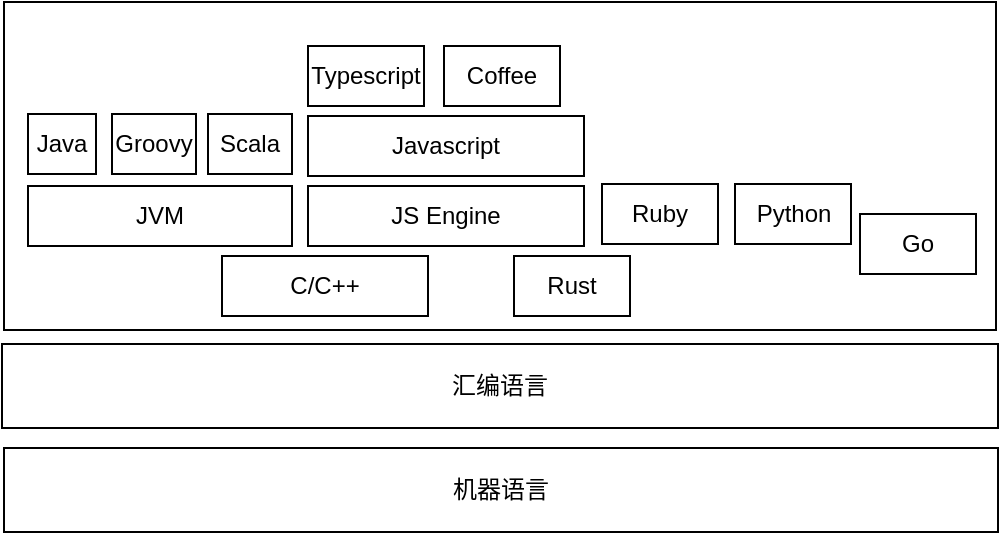 <mxfile pages="3" version="11.2.8" type="device"><diagram id="R4d-ojIVpMKl12JTB2aD" name="lang"><mxGraphModel dx="1431" dy="713" grid="0" gridSize="10" guides="1" tooltips="1" connect="1" arrows="1" fold="1" page="0" pageScale="1" pageWidth="850" pageHeight="1100" math="0" shadow="0"><root><mxCell id="0"/><mxCell id="1" parent="0"/><mxCell id="JMcVEgMcYqvGaJ3_zaJe-1" value="" style="rounded=0;whiteSpace=wrap;html=1;" parent="1" vertex="1"><mxGeometry x="237" y="85" width="496" height="164" as="geometry"/></mxCell><mxCell id="JMcVEgMcYqvGaJ3_zaJe-2" value="汇编语言" style="rounded=0;whiteSpace=wrap;html=1;" parent="1" vertex="1"><mxGeometry x="236" y="256" width="498" height="42" as="geometry"/></mxCell><mxCell id="JMcVEgMcYqvGaJ3_zaJe-3" value="机器语言" style="rounded=0;whiteSpace=wrap;html=1;" parent="1" vertex="1"><mxGeometry x="237" y="308" width="497" height="42" as="geometry"/></mxCell><mxCell id="JMcVEgMcYqvGaJ3_zaJe-4" value="C/C++" style="rounded=0;whiteSpace=wrap;html=1;" parent="1" vertex="1"><mxGeometry x="346" y="212" width="103" height="30" as="geometry"/></mxCell><mxCell id="JMcVEgMcYqvGaJ3_zaJe-5" value="Rust" style="rounded=0;whiteSpace=wrap;html=1;" parent="1" vertex="1"><mxGeometry x="492" y="212" width="58" height="30" as="geometry"/></mxCell><mxCell id="JMcVEgMcYqvGaJ3_zaJe-6" value="JVM" style="rounded=0;whiteSpace=wrap;html=1;" parent="1" vertex="1"><mxGeometry x="249" y="177" width="132" height="30" as="geometry"/></mxCell><mxCell id="JMcVEgMcYqvGaJ3_zaJe-7" value="Java" style="rounded=0;whiteSpace=wrap;html=1;" parent="1" vertex="1"><mxGeometry x="249" y="141" width="34" height="30" as="geometry"/></mxCell><mxCell id="JMcVEgMcYqvGaJ3_zaJe-8" value="Groovy" style="rounded=0;whiteSpace=wrap;html=1;" parent="1" vertex="1"><mxGeometry x="291" y="141" width="42" height="30" as="geometry"/></mxCell><mxCell id="JMcVEgMcYqvGaJ3_zaJe-9" value="Scala" style="rounded=0;whiteSpace=wrap;html=1;" parent="1" vertex="1"><mxGeometry x="339" y="141" width="42" height="30" as="geometry"/></mxCell><mxCell id="JMcVEgMcYqvGaJ3_zaJe-10" value="Go" style="rounded=0;whiteSpace=wrap;html=1;" parent="1" vertex="1"><mxGeometry x="665" y="191" width="58" height="30" as="geometry"/></mxCell><mxCell id="JMcVEgMcYqvGaJ3_zaJe-11" value="JS Engine" style="rounded=0;whiteSpace=wrap;html=1;" parent="1" vertex="1"><mxGeometry x="389" y="177" width="138" height="30" as="geometry"/></mxCell><mxCell id="JMcVEgMcYqvGaJ3_zaJe-12" value="Javascript" style="rounded=0;whiteSpace=wrap;html=1;" parent="1" vertex="1"><mxGeometry x="389" y="142" width="138" height="30" as="geometry"/></mxCell><mxCell id="JMcVEgMcYqvGaJ3_zaJe-13" value="Typescript" style="rounded=0;whiteSpace=wrap;html=1;" parent="1" vertex="1"><mxGeometry x="389" y="107" width="58" height="30" as="geometry"/></mxCell><mxCell id="JMcVEgMcYqvGaJ3_zaJe-14" value="Coffee" style="rounded=0;whiteSpace=wrap;html=1;" parent="1" vertex="1"><mxGeometry x="457" y="107" width="58" height="30" as="geometry"/></mxCell><mxCell id="JMcVEgMcYqvGaJ3_zaJe-15" value="Ruby" style="rounded=0;whiteSpace=wrap;html=1;" parent="1" vertex="1"><mxGeometry x="536" y="176" width="58" height="30" as="geometry"/></mxCell><mxCell id="JMcVEgMcYqvGaJ3_zaJe-16" value="Python" style="rounded=0;whiteSpace=wrap;html=1;" parent="1" vertex="1"><mxGeometry x="602.5" y="176" width="58" height="30" as="geometry"/></mxCell></root></mxGraphModel></diagram><diagram id="ZDaEsQgdt-16Xwe4yES7" name="第 2 页"><mxGraphModel dx="1591" dy="669" grid="0" gridSize="10" guides="1" tooltips="1" connect="1" arrows="1" fold="1" page="0" pageScale="1" pageWidth="827" pageHeight="1169" math="0" shadow="0"><root><mxCell id="86_Rz2h8Z3-GTgbAWhvN-0"/><mxCell id="86_Rz2h8Z3-GTgbAWhvN-1" parent="86_Rz2h8Z3-GTgbAWhvN-0"/><mxCell id="86_Rz2h8Z3-GTgbAWhvN-6" value="" style="rounded=0;whiteSpace=wrap;html=1;dashed=1;" vertex="1" parent="86_Rz2h8Z3-GTgbAWhvN-1"><mxGeometry x="-37" y="232" width="305" height="166" as="geometry"/></mxCell><mxCell id="86_Rz2h8Z3-GTgbAWhvN-3" value="Virtual DOM" style="rounded=0;whiteSpace=wrap;html=1;fillColor=#dae8fc;strokeColor=#6c8ebf;" vertex="1" parent="86_Rz2h8Z3-GTgbAWhvN-1"><mxGeometry x="-29" y="241" width="283" height="42" as="geometry"/></mxCell><mxCell id="86_Rz2h8Z3-GTgbAWhvN-4" value="User Components" style="rounded=0;whiteSpace=wrap;html=1;fillColor=#fff2cc;strokeColor=#d6b656;" vertex="1" parent="86_Rz2h8Z3-GTgbAWhvN-1"><mxGeometry x="-29" y="177.5" width="283" height="44" as="geometry"/></mxCell><mxCell id="86_Rz2h8Z3-GTgbAWhvN-5" value="DOM" style="rounded=0;whiteSpace=wrap;html=1;fillColor=#d5e8d4;strokeColor=#82b366;" vertex="1" parent="86_Rz2h8Z3-GTgbAWhvN-1"><mxGeometry x="-29" y="336.5" width="283" height="44" as="geometry"/></mxCell><mxCell id="86_Rz2h8Z3-GTgbAWhvN-7" value="map" style="shape=flexArrow;endArrow=classic;html=1;endWidth=40;endSize=7.35;width=28;" edge="1" parent="86_Rz2h8Z3-GTgbAWhvN-1"><mxGeometry width="50" height="50" relative="1" as="geometry"><mxPoint x="111.5" y="291.5" as="sourcePoint"/><mxPoint x="111.5" y="328.5" as="targetPoint"/></mxGeometry></mxCell></root></mxGraphModel></diagram><diagram id="kZWD3Jcv8iWz3bOs8XuI" name="第 3 页"><mxGraphModel dx="1301" dy="505" grid="0" gridSize="10" guides="1" tooltips="1" connect="1" arrows="1" fold="1" page="0" pageScale="1" pageWidth="827" pageHeight="1169" math="0" shadow="0"><root><mxCell id="3gaZsS9JmnUNGV8iT-ZR-0"/><mxCell id="3gaZsS9JmnUNGV8iT-ZR-1" parent="3gaZsS9JmnUNGV8iT-ZR-0"/><mxCell id="q2W_uLUEvRs6dANhD9Jq-1" value="Virtual DOM" style="rounded=0;whiteSpace=wrap;html=1;fillColor=#dae8fc;strokeColor=#6c8ebf;" vertex="1" parent="3gaZsS9JmnUNGV8iT-ZR-1"><mxGeometry x="-29" y="241" width="488" height="42" as="geometry"/></mxCell><mxCell id="q2W_uLUEvRs6dANhD9Jq-2" value="User Components" style="rounded=0;whiteSpace=wrap;html=1;fillColor=#fff2cc;strokeColor=#d6b656;" vertex="1" parent="3gaZsS9JmnUNGV8iT-ZR-1"><mxGeometry x="-29" y="187" width="486" height="44" as="geometry"/></mxCell><mxCell id="q2W_uLUEvRs6dANhD9Jq-3" value="React-DOM" style="rounded=0;whiteSpace=wrap;html=1;fillColor=#d5e8d4;strokeColor=#82b366;" vertex="1" parent="3gaZsS9JmnUNGV8iT-ZR-1"><mxGeometry x="-29" y="293" width="73" height="44" as="geometry"/></mxCell><mxCell id="q2W_uLUEvRs6dANhD9Jq-6" value="React-Native" style="rounded=0;whiteSpace=wrap;html=1;fillColor=#d5e8d4;strokeColor=#82b366;" vertex="1" parent="3gaZsS9JmnUNGV8iT-ZR-1"><mxGeometry x="54" y="293" width="73" height="44" as="geometry"/></mxCell><mxCell id="q2W_uLUEvRs6dANhD9Jq-7" value="React-PDF" style="rounded=0;whiteSpace=wrap;html=1;fillColor=#d5e8d4;strokeColor=#82b366;" vertex="1" parent="3gaZsS9JmnUNGV8iT-ZR-1"><mxGeometry x="141.5" y="293" width="73" height="44" as="geometry"/></mxCell><mxCell id="q2W_uLUEvRs6dANhD9Jq-8" value="ink" style="rounded=0;whiteSpace=wrap;html=1;fillColor=#d5e8d4;strokeColor=#82b366;" vertex="1" parent="3gaZsS9JmnUNGV8iT-ZR-1"><mxGeometry x="224" y="293" width="72" height="44" as="geometry"/></mxCell><mxCell id="q2W_uLUEvRs6dANhD9Jq-9" value="React&amp;nbsp; 360" style="rounded=0;whiteSpace=wrap;html=1;fillColor=#d5e8d4;strokeColor=#82b366;" vertex="1" parent="3gaZsS9JmnUNGV8iT-ZR-1"><mxGeometry x="304.5" y="293" width="72" height="44" as="geometry"/></mxCell><mxCell id="q2W_uLUEvRs6dANhD9Jq-13" value="..." style="rounded=0;whiteSpace=wrap;html=1;fillColor=#d5e8d4;strokeColor=#82b366;" vertex="1" parent="3gaZsS9JmnUNGV8iT-ZR-1"><mxGeometry x="389" y="293" width="72" height="44" as="geometry"/></mxCell></root></mxGraphModel></diagram></mxfile>